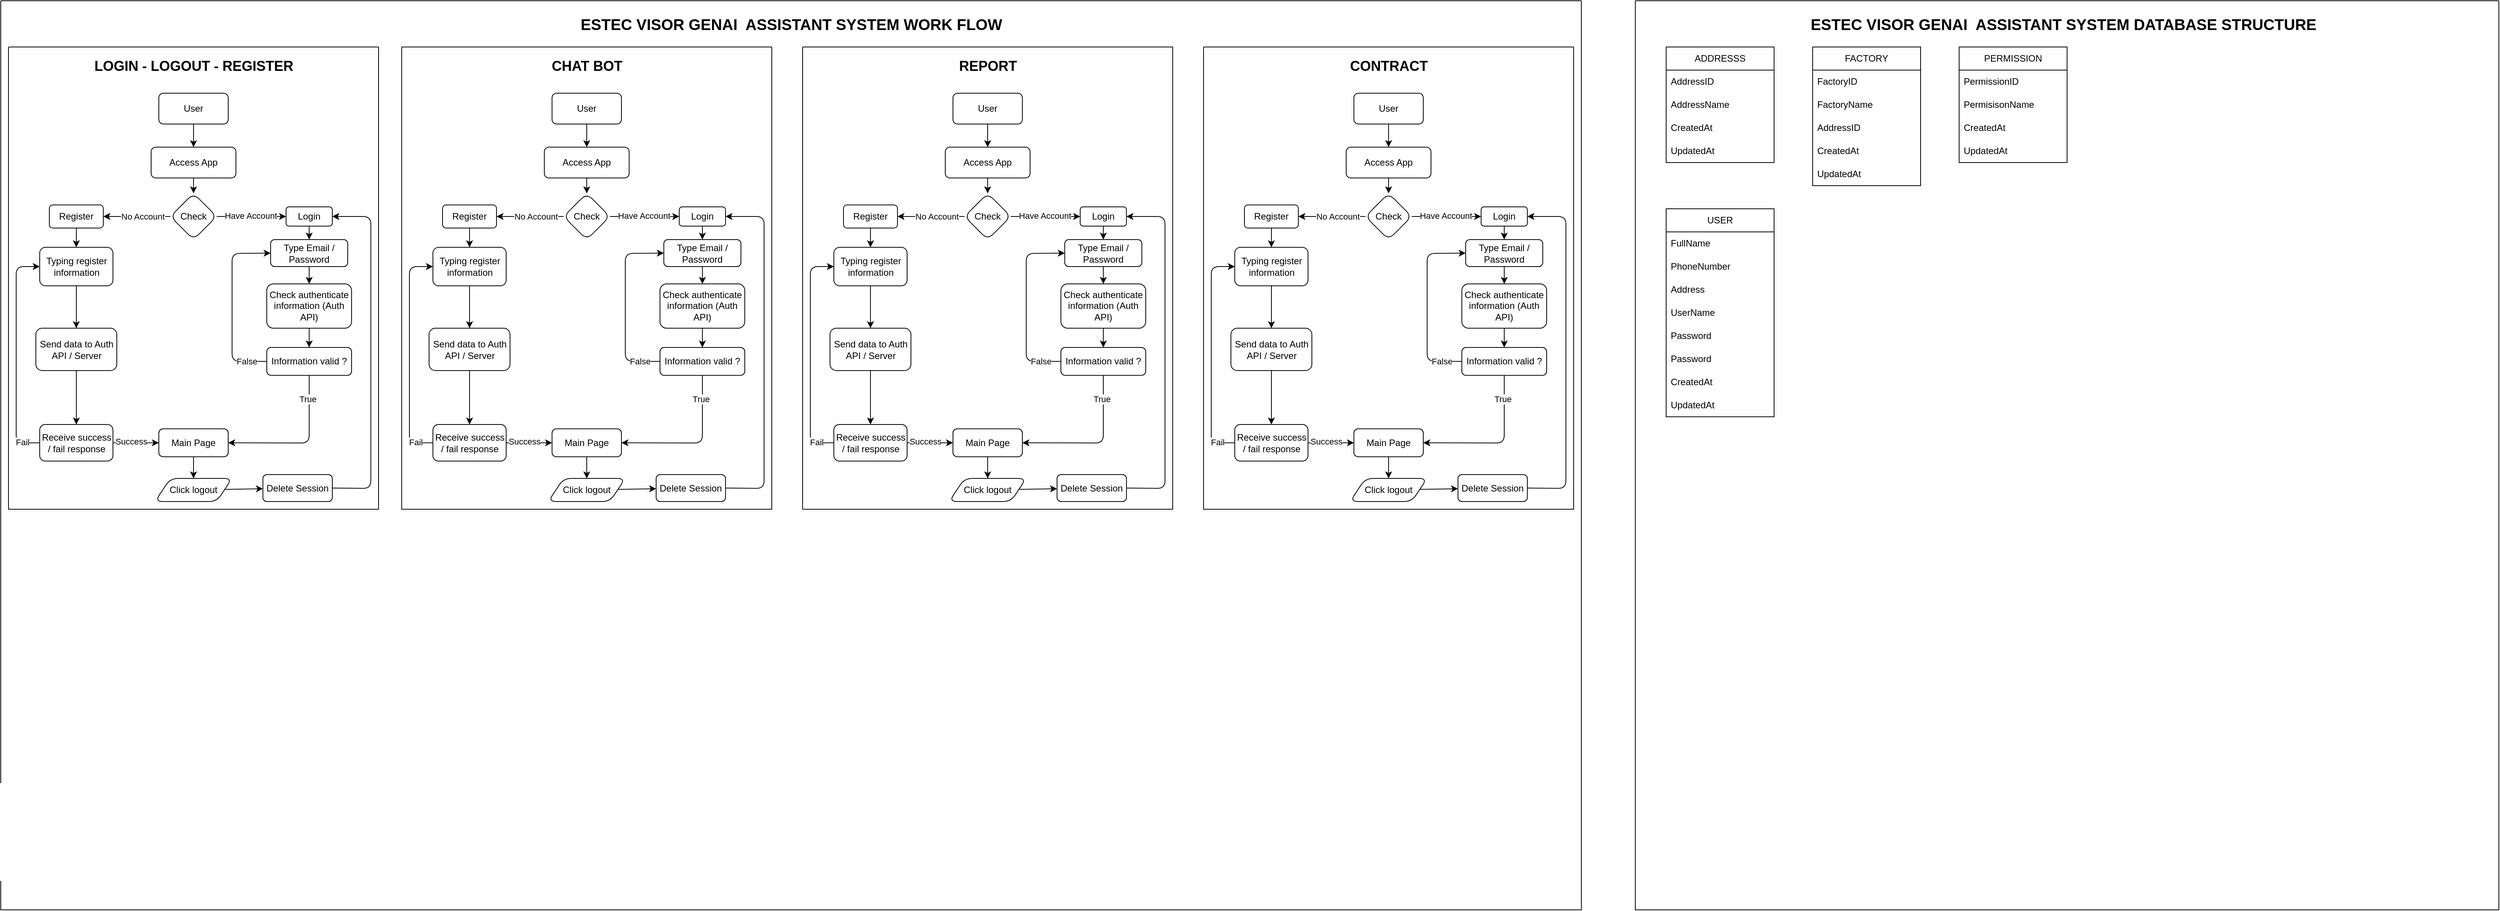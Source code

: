 <mxfile>
    <diagram id="J9UBPhOS58fvrZYenLeP" name="Page-1">
        <mxGraphModel dx="2516" dy="1060" grid="1" gridSize="10" guides="1" tooltips="1" connect="1" arrows="1" fold="1" page="1" pageScale="1" pageWidth="3300" pageHeight="4681" math="0" shadow="0">
            <root>
                <mxCell id="0"/>
                <mxCell id="1" parent="0"/>
                <mxCell id="10" value="" style="swimlane;startSize=0;fontSize=18;fontStyle=0" vertex="1" parent="1">
                    <mxGeometry x="40" y="40" width="2050" height="1180" as="geometry"/>
                </mxCell>
                <mxCell id="11" value="ESTEC VISOR GENAI&amp;nbsp; ASSISTANT SYSTEM WORK FLOW" style="text;html=1;align=center;verticalAlign=middle;resizable=0;points=[];autosize=1;strokeColor=none;fillColor=none;fontSize=20;fontStyle=1" vertex="1" parent="10">
                    <mxGeometry x="745" y="10" width="560" height="40" as="geometry"/>
                </mxCell>
                <mxCell id="12" value="" style="swimlane;startSize=0;" vertex="1" parent="10">
                    <mxGeometry x="10" y="60" width="480" height="600" as="geometry">
                        <mxRectangle x="10" y="60" width="50" height="40" as="alternateBounds"/>
                    </mxGeometry>
                </mxCell>
                <mxCell id="13" value="LOGIN - LOGOUT - REGISTER" style="text;html=1;align=center;verticalAlign=middle;resizable=0;points=[];autosize=1;strokeColor=none;fillColor=none;fontSize=18;fontStyle=1" vertex="1" parent="12">
                    <mxGeometry x="100" y="5" width="280" height="40" as="geometry"/>
                </mxCell>
                <mxCell id="16" value="" style="edgeStyle=none;html=1;" edge="1" parent="12" source="14" target="15">
                    <mxGeometry relative="1" as="geometry"/>
                </mxCell>
                <mxCell id="14" value="User" style="rounded=1;whiteSpace=wrap;html=1;" vertex="1" parent="12">
                    <mxGeometry x="195" y="60" width="90" height="40" as="geometry"/>
                </mxCell>
                <mxCell id="21" value="" style="edgeStyle=none;html=1;" edge="1" parent="12" source="15" target="20">
                    <mxGeometry relative="1" as="geometry"/>
                </mxCell>
                <mxCell id="15" value="Access App" style="rounded=1;whiteSpace=wrap;html=1;" vertex="1" parent="12">
                    <mxGeometry x="185" y="130" width="110" height="40" as="geometry"/>
                </mxCell>
                <mxCell id="23" value="" style="edgeStyle=none;html=1;" edge="1" parent="12" source="20" target="22">
                    <mxGeometry relative="1" as="geometry"/>
                </mxCell>
                <mxCell id="26" value="No Account" style="edgeLabel;html=1;align=center;verticalAlign=middle;resizable=0;points=[];" vertex="1" connectable="0" parent="23">
                    <mxGeometry x="-0.166" relative="1" as="geometry">
                        <mxPoint as="offset"/>
                    </mxGeometry>
                </mxCell>
                <mxCell id="36" value="" style="edgeStyle=none;html=1;" edge="1" parent="12" source="20" target="35">
                    <mxGeometry relative="1" as="geometry"/>
                </mxCell>
                <mxCell id="38" value="Have Account" style="edgeLabel;html=1;align=center;verticalAlign=middle;resizable=0;points=[];" vertex="1" connectable="0" parent="36">
                    <mxGeometry x="-0.027" y="1" relative="1" as="geometry">
                        <mxPoint as="offset"/>
                    </mxGeometry>
                </mxCell>
                <mxCell id="20" value="Check" style="rhombus;whiteSpace=wrap;html=1;rounded=1;" vertex="1" parent="12">
                    <mxGeometry x="210" y="190" width="60" height="60" as="geometry"/>
                </mxCell>
                <mxCell id="28" value="" style="edgeStyle=none;html=1;" edge="1" parent="12" source="22" target="27">
                    <mxGeometry relative="1" as="geometry"/>
                </mxCell>
                <mxCell id="22" value="Register" style="rounded=1;whiteSpace=wrap;html=1;" vertex="1" parent="12">
                    <mxGeometry x="53" y="205" width="70" height="30" as="geometry"/>
                </mxCell>
                <mxCell id="30" value="" style="edgeStyle=none;html=1;" edge="1" parent="12" source="27" target="29">
                    <mxGeometry relative="1" as="geometry"/>
                </mxCell>
                <mxCell id="27" value="Typing register information" style="whiteSpace=wrap;html=1;rounded=1;" vertex="1" parent="12">
                    <mxGeometry x="40.5" y="260" width="95" height="50" as="geometry"/>
                </mxCell>
                <mxCell id="32" value="" style="edgeStyle=none;html=1;" edge="1" parent="12" source="29" target="31">
                    <mxGeometry relative="1" as="geometry"/>
                </mxCell>
                <mxCell id="29" value="Send data to Auth API / Server" style="whiteSpace=wrap;html=1;rounded=1;" vertex="1" parent="12">
                    <mxGeometry x="35.5" y="365" width="105" height="55" as="geometry"/>
                </mxCell>
                <mxCell id="34" value="" style="edgeStyle=none;html=1;" edge="1" parent="12" source="31" target="33">
                    <mxGeometry relative="1" as="geometry"/>
                </mxCell>
                <mxCell id="46" value="Success" style="edgeLabel;html=1;align=center;verticalAlign=middle;resizable=0;points=[];" vertex="1" connectable="0" parent="34">
                    <mxGeometry x="-0.227" y="2" relative="1" as="geometry">
                        <mxPoint as="offset"/>
                    </mxGeometry>
                </mxCell>
                <mxCell id="31" value="Receive success / fail response" style="whiteSpace=wrap;html=1;rounded=1;" vertex="1" parent="12">
                    <mxGeometry x="40.5" y="490" width="95" height="47.5" as="geometry"/>
                </mxCell>
                <mxCell id="55" value="" style="edgeStyle=none;html=1;" edge="1" parent="12" source="33" target="54">
                    <mxGeometry relative="1" as="geometry"/>
                </mxCell>
                <mxCell id="33" value="Main Page" style="whiteSpace=wrap;html=1;rounded=1;" vertex="1" parent="12">
                    <mxGeometry x="195" y="495.63" width="90" height="36.25" as="geometry"/>
                </mxCell>
                <mxCell id="40" value="" style="edgeStyle=none;html=1;" edge="1" parent="12" source="35" target="39">
                    <mxGeometry relative="1" as="geometry"/>
                </mxCell>
                <mxCell id="35" value="Login" style="whiteSpace=wrap;html=1;rounded=1;" vertex="1" parent="12">
                    <mxGeometry x="360" y="207.5" width="60" height="25" as="geometry"/>
                </mxCell>
                <mxCell id="42" value="" style="edgeStyle=none;html=1;" edge="1" parent="12" source="39" target="41">
                    <mxGeometry relative="1" as="geometry"/>
                </mxCell>
                <mxCell id="39" value="Type Email / Password" style="whiteSpace=wrap;html=1;rounded=1;" vertex="1" parent="12">
                    <mxGeometry x="340" y="250" width="100" height="35" as="geometry"/>
                </mxCell>
                <mxCell id="44" value="" style="edgeStyle=none;html=1;" edge="1" parent="12" source="41" target="43">
                    <mxGeometry relative="1" as="geometry"/>
                </mxCell>
                <mxCell id="41" value="Check authenticate information (Auth API)" style="whiteSpace=wrap;html=1;rounded=1;" vertex="1" parent="12">
                    <mxGeometry x="335" y="307.5" width="110" height="57.5" as="geometry"/>
                </mxCell>
                <mxCell id="43" value="Information valid ?" style="whiteSpace=wrap;html=1;rounded=1;" vertex="1" parent="12">
                    <mxGeometry x="335" y="390" width="110" height="36.25" as="geometry"/>
                </mxCell>
                <mxCell id="47" value="" style="endArrow=classic;html=1;exitX=0;exitY=0.5;exitDx=0;exitDy=0;entryX=0;entryY=0.5;entryDx=0;entryDy=0;" edge="1" parent="12" source="31" target="27">
                    <mxGeometry width="50" height="50" relative="1" as="geometry">
                        <mxPoint x="150" y="450" as="sourcePoint"/>
                        <mxPoint x="200" y="400" as="targetPoint"/>
                        <Array as="points">
                            <mxPoint x="10" y="514"/>
                            <mxPoint x="10" y="285"/>
                        </Array>
                    </mxGeometry>
                </mxCell>
                <mxCell id="48" value="Fail" style="edgeLabel;html=1;align=center;verticalAlign=middle;resizable=0;points=[];" vertex="1" connectable="0" parent="47">
                    <mxGeometry x="-0.844" y="-1" relative="1" as="geometry">
                        <mxPoint as="offset"/>
                    </mxGeometry>
                </mxCell>
                <mxCell id="50" value="" style="endArrow=classic;html=1;exitX=0.5;exitY=1;exitDx=0;exitDy=0;entryX=1;entryY=0.5;entryDx=0;entryDy=0;" edge="1" parent="12" source="43" target="33">
                    <mxGeometry width="50" height="50" relative="1" as="geometry">
                        <mxPoint x="330" y="450" as="sourcePoint"/>
                        <mxPoint x="380" y="400" as="targetPoint"/>
                        <Array as="points">
                            <mxPoint x="390" y="514"/>
                        </Array>
                    </mxGeometry>
                </mxCell>
                <mxCell id="51" value="True" style="edgeLabel;html=1;align=center;verticalAlign=middle;resizable=0;points=[];" vertex="1" connectable="0" parent="50">
                    <mxGeometry x="-0.682" y="-2" relative="1" as="geometry">
                        <mxPoint as="offset"/>
                    </mxGeometry>
                </mxCell>
                <mxCell id="52" value="" style="endArrow=classic;html=1;exitX=0;exitY=0.5;exitDx=0;exitDy=0;entryX=0;entryY=0.5;entryDx=0;entryDy=0;" edge="1" parent="12" source="43" target="39">
                    <mxGeometry width="50" height="50" relative="1" as="geometry">
                        <mxPoint x="330" y="350" as="sourcePoint"/>
                        <mxPoint x="380" y="300" as="targetPoint"/>
                        <Array as="points">
                            <mxPoint x="290" y="408"/>
                            <mxPoint x="290" y="268"/>
                        </Array>
                    </mxGeometry>
                </mxCell>
                <mxCell id="53" value="False" style="edgeLabel;html=1;align=center;verticalAlign=middle;resizable=0;points=[];" vertex="1" connectable="0" parent="52">
                    <mxGeometry x="-0.778" relative="1" as="geometry">
                        <mxPoint as="offset"/>
                    </mxGeometry>
                </mxCell>
                <mxCell id="57" value="" style="edgeStyle=none;html=1;" edge="1" parent="12" source="54" target="56">
                    <mxGeometry relative="1" as="geometry"/>
                </mxCell>
                <mxCell id="54" value="Click logout" style="shape=parallelogram;perimeter=parallelogramPerimeter;whiteSpace=wrap;html=1;fixedSize=1;rounded=1;" vertex="1" parent="12">
                    <mxGeometry x="190" y="560" width="100" height="30" as="geometry"/>
                </mxCell>
                <mxCell id="56" value="Delete Session" style="whiteSpace=wrap;html=1;rounded=1;" vertex="1" parent="12">
                    <mxGeometry x="330" y="555" width="90" height="35" as="geometry"/>
                </mxCell>
                <mxCell id="58" value="" style="endArrow=classic;html=1;exitX=1;exitY=0.5;exitDx=0;exitDy=0;entryX=1;entryY=0.5;entryDx=0;entryDy=0;" edge="1" parent="12" source="56" target="35">
                    <mxGeometry width="50" height="50" relative="1" as="geometry">
                        <mxPoint x="370" y="400" as="sourcePoint"/>
                        <mxPoint x="420" y="350" as="targetPoint"/>
                        <Array as="points">
                            <mxPoint x="470" y="573"/>
                            <mxPoint x="470" y="220"/>
                        </Array>
                    </mxGeometry>
                </mxCell>
                <mxCell id="59" value="" style="swimlane;startSize=0;" vertex="1" parent="10">
                    <mxGeometry x="520" y="60" width="480" height="600" as="geometry">
                        <mxRectangle x="10" y="60" width="50" height="40" as="alternateBounds"/>
                    </mxGeometry>
                </mxCell>
                <mxCell id="60" value="CHAT BOT" style="text;html=1;align=center;verticalAlign=middle;resizable=0;points=[];autosize=1;strokeColor=none;fillColor=none;fontSize=18;fontStyle=1" vertex="1" parent="59">
                    <mxGeometry x="185" y="5" width="110" height="40" as="geometry"/>
                </mxCell>
                <mxCell id="61" value="" style="edgeStyle=none;html=1;" edge="1" parent="59" source="62" target="64">
                    <mxGeometry relative="1" as="geometry"/>
                </mxCell>
                <mxCell id="62" value="User" style="rounded=1;whiteSpace=wrap;html=1;" vertex="1" parent="59">
                    <mxGeometry x="195" y="60" width="90" height="40" as="geometry"/>
                </mxCell>
                <mxCell id="63" value="" style="edgeStyle=none;html=1;" edge="1" parent="59" source="64" target="69">
                    <mxGeometry relative="1" as="geometry"/>
                </mxCell>
                <mxCell id="64" value="Access App" style="rounded=1;whiteSpace=wrap;html=1;" vertex="1" parent="59">
                    <mxGeometry x="185" y="130" width="110" height="40" as="geometry"/>
                </mxCell>
                <mxCell id="65" value="" style="edgeStyle=none;html=1;" edge="1" parent="59" source="69" target="71">
                    <mxGeometry relative="1" as="geometry"/>
                </mxCell>
                <mxCell id="66" value="No Account" style="edgeLabel;html=1;align=center;verticalAlign=middle;resizable=0;points=[];" vertex="1" connectable="0" parent="65">
                    <mxGeometry x="-0.166" relative="1" as="geometry">
                        <mxPoint as="offset"/>
                    </mxGeometry>
                </mxCell>
                <mxCell id="67" value="" style="edgeStyle=none;html=1;" edge="1" parent="59" source="69" target="82">
                    <mxGeometry relative="1" as="geometry"/>
                </mxCell>
                <mxCell id="68" value="Have Account" style="edgeLabel;html=1;align=center;verticalAlign=middle;resizable=0;points=[];" vertex="1" connectable="0" parent="67">
                    <mxGeometry x="-0.027" y="1" relative="1" as="geometry">
                        <mxPoint as="offset"/>
                    </mxGeometry>
                </mxCell>
                <mxCell id="69" value="Check" style="rhombus;whiteSpace=wrap;html=1;rounded=1;" vertex="1" parent="59">
                    <mxGeometry x="210" y="190" width="60" height="60" as="geometry"/>
                </mxCell>
                <mxCell id="70" value="" style="edgeStyle=none;html=1;" edge="1" parent="59" source="71" target="73">
                    <mxGeometry relative="1" as="geometry"/>
                </mxCell>
                <mxCell id="71" value="Register" style="rounded=1;whiteSpace=wrap;html=1;" vertex="1" parent="59">
                    <mxGeometry x="53" y="205" width="70" height="30" as="geometry"/>
                </mxCell>
                <mxCell id="72" value="" style="edgeStyle=none;html=1;" edge="1" parent="59" source="73" target="75">
                    <mxGeometry relative="1" as="geometry"/>
                </mxCell>
                <mxCell id="73" value="Typing register information" style="whiteSpace=wrap;html=1;rounded=1;" vertex="1" parent="59">
                    <mxGeometry x="40.5" y="260" width="95" height="50" as="geometry"/>
                </mxCell>
                <mxCell id="74" value="" style="edgeStyle=none;html=1;" edge="1" parent="59" source="75" target="78">
                    <mxGeometry relative="1" as="geometry"/>
                </mxCell>
                <mxCell id="75" value="Send data to Auth API / Server" style="whiteSpace=wrap;html=1;rounded=1;" vertex="1" parent="59">
                    <mxGeometry x="35.5" y="365" width="105" height="55" as="geometry"/>
                </mxCell>
                <mxCell id="76" value="" style="edgeStyle=none;html=1;" edge="1" parent="59" source="78" target="80">
                    <mxGeometry relative="1" as="geometry"/>
                </mxCell>
                <mxCell id="77" value="Success" style="edgeLabel;html=1;align=center;verticalAlign=middle;resizable=0;points=[];" vertex="1" connectable="0" parent="76">
                    <mxGeometry x="-0.227" y="2" relative="1" as="geometry">
                        <mxPoint as="offset"/>
                    </mxGeometry>
                </mxCell>
                <mxCell id="78" value="Receive success / fail response" style="whiteSpace=wrap;html=1;rounded=1;" vertex="1" parent="59">
                    <mxGeometry x="40.5" y="490" width="95" height="47.5" as="geometry"/>
                </mxCell>
                <mxCell id="79" value="" style="edgeStyle=none;html=1;" edge="1" parent="59" source="80" target="95">
                    <mxGeometry relative="1" as="geometry"/>
                </mxCell>
                <mxCell id="80" value="Main Page" style="whiteSpace=wrap;html=1;rounded=1;" vertex="1" parent="59">
                    <mxGeometry x="195" y="495.63" width="90" height="36.25" as="geometry"/>
                </mxCell>
                <mxCell id="81" value="" style="edgeStyle=none;html=1;" edge="1" parent="59" source="82" target="84">
                    <mxGeometry relative="1" as="geometry"/>
                </mxCell>
                <mxCell id="82" value="Login" style="whiteSpace=wrap;html=1;rounded=1;" vertex="1" parent="59">
                    <mxGeometry x="360" y="207.5" width="60" height="25" as="geometry"/>
                </mxCell>
                <mxCell id="83" value="" style="edgeStyle=none;html=1;" edge="1" parent="59" source="84" target="86">
                    <mxGeometry relative="1" as="geometry"/>
                </mxCell>
                <mxCell id="84" value="Type Email / Password" style="whiteSpace=wrap;html=1;rounded=1;" vertex="1" parent="59">
                    <mxGeometry x="340" y="250" width="100" height="35" as="geometry"/>
                </mxCell>
                <mxCell id="85" value="" style="edgeStyle=none;html=1;" edge="1" parent="59" source="86" target="87">
                    <mxGeometry relative="1" as="geometry"/>
                </mxCell>
                <mxCell id="86" value="Check authenticate information (Auth API)" style="whiteSpace=wrap;html=1;rounded=1;" vertex="1" parent="59">
                    <mxGeometry x="335" y="307.5" width="110" height="57.5" as="geometry"/>
                </mxCell>
                <mxCell id="87" value="Information valid ?" style="whiteSpace=wrap;html=1;rounded=1;" vertex="1" parent="59">
                    <mxGeometry x="335" y="390" width="110" height="36.25" as="geometry"/>
                </mxCell>
                <mxCell id="88" value="" style="endArrow=classic;html=1;exitX=0;exitY=0.5;exitDx=0;exitDy=0;entryX=0;entryY=0.5;entryDx=0;entryDy=0;" edge="1" parent="59" source="78" target="73">
                    <mxGeometry width="50" height="50" relative="1" as="geometry">
                        <mxPoint x="150" y="450" as="sourcePoint"/>
                        <mxPoint x="200" y="400" as="targetPoint"/>
                        <Array as="points">
                            <mxPoint x="10" y="514"/>
                            <mxPoint x="10" y="285"/>
                        </Array>
                    </mxGeometry>
                </mxCell>
                <mxCell id="89" value="Fail" style="edgeLabel;html=1;align=center;verticalAlign=middle;resizable=0;points=[];" vertex="1" connectable="0" parent="88">
                    <mxGeometry x="-0.844" y="-1" relative="1" as="geometry">
                        <mxPoint as="offset"/>
                    </mxGeometry>
                </mxCell>
                <mxCell id="90" value="" style="endArrow=classic;html=1;exitX=0.5;exitY=1;exitDx=0;exitDy=0;entryX=1;entryY=0.5;entryDx=0;entryDy=0;" edge="1" parent="59" source="87" target="80">
                    <mxGeometry width="50" height="50" relative="1" as="geometry">
                        <mxPoint x="330" y="450" as="sourcePoint"/>
                        <mxPoint x="380" y="400" as="targetPoint"/>
                        <Array as="points">
                            <mxPoint x="390" y="514"/>
                        </Array>
                    </mxGeometry>
                </mxCell>
                <mxCell id="91" value="True" style="edgeLabel;html=1;align=center;verticalAlign=middle;resizable=0;points=[];" vertex="1" connectable="0" parent="90">
                    <mxGeometry x="-0.682" y="-2" relative="1" as="geometry">
                        <mxPoint as="offset"/>
                    </mxGeometry>
                </mxCell>
                <mxCell id="92" value="" style="endArrow=classic;html=1;exitX=0;exitY=0.5;exitDx=0;exitDy=0;entryX=0;entryY=0.5;entryDx=0;entryDy=0;" edge="1" parent="59" source="87" target="84">
                    <mxGeometry width="50" height="50" relative="1" as="geometry">
                        <mxPoint x="330" y="350" as="sourcePoint"/>
                        <mxPoint x="380" y="300" as="targetPoint"/>
                        <Array as="points">
                            <mxPoint x="290" y="408"/>
                            <mxPoint x="290" y="268"/>
                        </Array>
                    </mxGeometry>
                </mxCell>
                <mxCell id="93" value="False" style="edgeLabel;html=1;align=center;verticalAlign=middle;resizable=0;points=[];" vertex="1" connectable="0" parent="92">
                    <mxGeometry x="-0.778" relative="1" as="geometry">
                        <mxPoint as="offset"/>
                    </mxGeometry>
                </mxCell>
                <mxCell id="94" value="" style="edgeStyle=none;html=1;" edge="1" parent="59" source="95" target="96">
                    <mxGeometry relative="1" as="geometry"/>
                </mxCell>
                <mxCell id="95" value="Click logout" style="shape=parallelogram;perimeter=parallelogramPerimeter;whiteSpace=wrap;html=1;fixedSize=1;rounded=1;" vertex="1" parent="59">
                    <mxGeometry x="190" y="560" width="100" height="30" as="geometry"/>
                </mxCell>
                <mxCell id="96" value="Delete Session" style="whiteSpace=wrap;html=1;rounded=1;" vertex="1" parent="59">
                    <mxGeometry x="330" y="555" width="90" height="35" as="geometry"/>
                </mxCell>
                <mxCell id="97" value="" style="endArrow=classic;html=1;exitX=1;exitY=0.5;exitDx=0;exitDy=0;entryX=1;entryY=0.5;entryDx=0;entryDy=0;" edge="1" parent="59" source="96" target="82">
                    <mxGeometry width="50" height="50" relative="1" as="geometry">
                        <mxPoint x="370" y="400" as="sourcePoint"/>
                        <mxPoint x="420" y="350" as="targetPoint"/>
                        <Array as="points">
                            <mxPoint x="470" y="573"/>
                            <mxPoint x="470" y="220"/>
                        </Array>
                    </mxGeometry>
                </mxCell>
                <mxCell id="98" value="" style="swimlane;startSize=0;" vertex="1" parent="10">
                    <mxGeometry x="1040" y="60" width="480" height="600" as="geometry">
                        <mxRectangle x="10" y="60" width="50" height="40" as="alternateBounds"/>
                    </mxGeometry>
                </mxCell>
                <mxCell id="99" value="REPORT" style="text;html=1;align=center;verticalAlign=middle;resizable=0;points=[];autosize=1;strokeColor=none;fillColor=none;fontSize=18;fontStyle=1" vertex="1" parent="98">
                    <mxGeometry x="190" y="5" width="100" height="40" as="geometry"/>
                </mxCell>
                <mxCell id="100" value="" style="edgeStyle=none;html=1;" edge="1" parent="98" source="101" target="103">
                    <mxGeometry relative="1" as="geometry"/>
                </mxCell>
                <mxCell id="101" value="User" style="rounded=1;whiteSpace=wrap;html=1;" vertex="1" parent="98">
                    <mxGeometry x="195" y="60" width="90" height="40" as="geometry"/>
                </mxCell>
                <mxCell id="102" value="" style="edgeStyle=none;html=1;" edge="1" parent="98" source="103" target="108">
                    <mxGeometry relative="1" as="geometry"/>
                </mxCell>
                <mxCell id="103" value="Access App" style="rounded=1;whiteSpace=wrap;html=1;" vertex="1" parent="98">
                    <mxGeometry x="185" y="130" width="110" height="40" as="geometry"/>
                </mxCell>
                <mxCell id="104" value="" style="edgeStyle=none;html=1;" edge="1" parent="98" source="108" target="110">
                    <mxGeometry relative="1" as="geometry"/>
                </mxCell>
                <mxCell id="105" value="No Account" style="edgeLabel;html=1;align=center;verticalAlign=middle;resizable=0;points=[];" vertex="1" connectable="0" parent="104">
                    <mxGeometry x="-0.166" relative="1" as="geometry">
                        <mxPoint as="offset"/>
                    </mxGeometry>
                </mxCell>
                <mxCell id="106" value="" style="edgeStyle=none;html=1;" edge="1" parent="98" source="108" target="121">
                    <mxGeometry relative="1" as="geometry"/>
                </mxCell>
                <mxCell id="107" value="Have Account" style="edgeLabel;html=1;align=center;verticalAlign=middle;resizable=0;points=[];" vertex="1" connectable="0" parent="106">
                    <mxGeometry x="-0.027" y="1" relative="1" as="geometry">
                        <mxPoint as="offset"/>
                    </mxGeometry>
                </mxCell>
                <mxCell id="108" value="Check" style="rhombus;whiteSpace=wrap;html=1;rounded=1;" vertex="1" parent="98">
                    <mxGeometry x="210" y="190" width="60" height="60" as="geometry"/>
                </mxCell>
                <mxCell id="109" value="" style="edgeStyle=none;html=1;" edge="1" parent="98" source="110" target="112">
                    <mxGeometry relative="1" as="geometry"/>
                </mxCell>
                <mxCell id="110" value="Register" style="rounded=1;whiteSpace=wrap;html=1;" vertex="1" parent="98">
                    <mxGeometry x="53" y="205" width="70" height="30" as="geometry"/>
                </mxCell>
                <mxCell id="111" value="" style="edgeStyle=none;html=1;" edge="1" parent="98" source="112" target="114">
                    <mxGeometry relative="1" as="geometry"/>
                </mxCell>
                <mxCell id="112" value="Typing register information" style="whiteSpace=wrap;html=1;rounded=1;" vertex="1" parent="98">
                    <mxGeometry x="40.5" y="260" width="95" height="50" as="geometry"/>
                </mxCell>
                <mxCell id="113" value="" style="edgeStyle=none;html=1;" edge="1" parent="98" source="114" target="117">
                    <mxGeometry relative="1" as="geometry"/>
                </mxCell>
                <mxCell id="114" value="Send data to Auth API / Server" style="whiteSpace=wrap;html=1;rounded=1;" vertex="1" parent="98">
                    <mxGeometry x="35.5" y="365" width="105" height="55" as="geometry"/>
                </mxCell>
                <mxCell id="115" value="" style="edgeStyle=none;html=1;" edge="1" parent="98" source="117" target="119">
                    <mxGeometry relative="1" as="geometry"/>
                </mxCell>
                <mxCell id="116" value="Success" style="edgeLabel;html=1;align=center;verticalAlign=middle;resizable=0;points=[];" vertex="1" connectable="0" parent="115">
                    <mxGeometry x="-0.227" y="2" relative="1" as="geometry">
                        <mxPoint as="offset"/>
                    </mxGeometry>
                </mxCell>
                <mxCell id="117" value="Receive success / fail response" style="whiteSpace=wrap;html=1;rounded=1;" vertex="1" parent="98">
                    <mxGeometry x="40.5" y="490" width="95" height="47.5" as="geometry"/>
                </mxCell>
                <mxCell id="118" value="" style="edgeStyle=none;html=1;" edge="1" parent="98" source="119" target="134">
                    <mxGeometry relative="1" as="geometry"/>
                </mxCell>
                <mxCell id="119" value="Main Page" style="whiteSpace=wrap;html=1;rounded=1;" vertex="1" parent="98">
                    <mxGeometry x="195" y="495.63" width="90" height="36.25" as="geometry"/>
                </mxCell>
                <mxCell id="120" value="" style="edgeStyle=none;html=1;" edge="1" parent="98" source="121" target="123">
                    <mxGeometry relative="1" as="geometry"/>
                </mxCell>
                <mxCell id="121" value="Login" style="whiteSpace=wrap;html=1;rounded=1;" vertex="1" parent="98">
                    <mxGeometry x="360" y="207.5" width="60" height="25" as="geometry"/>
                </mxCell>
                <mxCell id="122" value="" style="edgeStyle=none;html=1;" edge="1" parent="98" source="123" target="125">
                    <mxGeometry relative="1" as="geometry"/>
                </mxCell>
                <mxCell id="123" value="Type Email / Password" style="whiteSpace=wrap;html=1;rounded=1;" vertex="1" parent="98">
                    <mxGeometry x="340" y="250" width="100" height="35" as="geometry"/>
                </mxCell>
                <mxCell id="124" value="" style="edgeStyle=none;html=1;" edge="1" parent="98" source="125" target="126">
                    <mxGeometry relative="1" as="geometry"/>
                </mxCell>
                <mxCell id="125" value="Check authenticate information (Auth API)" style="whiteSpace=wrap;html=1;rounded=1;" vertex="1" parent="98">
                    <mxGeometry x="335" y="307.5" width="110" height="57.5" as="geometry"/>
                </mxCell>
                <mxCell id="126" value="Information valid ?" style="whiteSpace=wrap;html=1;rounded=1;" vertex="1" parent="98">
                    <mxGeometry x="335" y="390" width="110" height="36.25" as="geometry"/>
                </mxCell>
                <mxCell id="127" value="" style="endArrow=classic;html=1;exitX=0;exitY=0.5;exitDx=0;exitDy=0;entryX=0;entryY=0.5;entryDx=0;entryDy=0;" edge="1" parent="98" source="117" target="112">
                    <mxGeometry width="50" height="50" relative="1" as="geometry">
                        <mxPoint x="150" y="450" as="sourcePoint"/>
                        <mxPoint x="200" y="400" as="targetPoint"/>
                        <Array as="points">
                            <mxPoint x="10" y="514"/>
                            <mxPoint x="10" y="285"/>
                        </Array>
                    </mxGeometry>
                </mxCell>
                <mxCell id="128" value="Fail" style="edgeLabel;html=1;align=center;verticalAlign=middle;resizable=0;points=[];" vertex="1" connectable="0" parent="127">
                    <mxGeometry x="-0.844" y="-1" relative="1" as="geometry">
                        <mxPoint as="offset"/>
                    </mxGeometry>
                </mxCell>
                <mxCell id="129" value="" style="endArrow=classic;html=1;exitX=0.5;exitY=1;exitDx=0;exitDy=0;entryX=1;entryY=0.5;entryDx=0;entryDy=0;" edge="1" parent="98" source="126" target="119">
                    <mxGeometry width="50" height="50" relative="1" as="geometry">
                        <mxPoint x="330" y="450" as="sourcePoint"/>
                        <mxPoint x="380" y="400" as="targetPoint"/>
                        <Array as="points">
                            <mxPoint x="390" y="514"/>
                        </Array>
                    </mxGeometry>
                </mxCell>
                <mxCell id="130" value="True" style="edgeLabel;html=1;align=center;verticalAlign=middle;resizable=0;points=[];" vertex="1" connectable="0" parent="129">
                    <mxGeometry x="-0.682" y="-2" relative="1" as="geometry">
                        <mxPoint as="offset"/>
                    </mxGeometry>
                </mxCell>
                <mxCell id="131" value="" style="endArrow=classic;html=1;exitX=0;exitY=0.5;exitDx=0;exitDy=0;entryX=0;entryY=0.5;entryDx=0;entryDy=0;" edge="1" parent="98" source="126" target="123">
                    <mxGeometry width="50" height="50" relative="1" as="geometry">
                        <mxPoint x="330" y="350" as="sourcePoint"/>
                        <mxPoint x="380" y="300" as="targetPoint"/>
                        <Array as="points">
                            <mxPoint x="290" y="408"/>
                            <mxPoint x="290" y="268"/>
                        </Array>
                    </mxGeometry>
                </mxCell>
                <mxCell id="132" value="False" style="edgeLabel;html=1;align=center;verticalAlign=middle;resizable=0;points=[];" vertex="1" connectable="0" parent="131">
                    <mxGeometry x="-0.778" relative="1" as="geometry">
                        <mxPoint as="offset"/>
                    </mxGeometry>
                </mxCell>
                <mxCell id="133" value="" style="edgeStyle=none;html=1;" edge="1" parent="98" source="134" target="135">
                    <mxGeometry relative="1" as="geometry"/>
                </mxCell>
                <mxCell id="134" value="Click logout" style="shape=parallelogram;perimeter=parallelogramPerimeter;whiteSpace=wrap;html=1;fixedSize=1;rounded=1;" vertex="1" parent="98">
                    <mxGeometry x="190" y="560" width="100" height="30" as="geometry"/>
                </mxCell>
                <mxCell id="135" value="Delete Session" style="whiteSpace=wrap;html=1;rounded=1;" vertex="1" parent="98">
                    <mxGeometry x="330" y="555" width="90" height="35" as="geometry"/>
                </mxCell>
                <mxCell id="136" value="" style="endArrow=classic;html=1;exitX=1;exitY=0.5;exitDx=0;exitDy=0;entryX=1;entryY=0.5;entryDx=0;entryDy=0;" edge="1" parent="98" source="135" target="121">
                    <mxGeometry width="50" height="50" relative="1" as="geometry">
                        <mxPoint x="370" y="400" as="sourcePoint"/>
                        <mxPoint x="420" y="350" as="targetPoint"/>
                        <Array as="points">
                            <mxPoint x="470" y="573"/>
                            <mxPoint x="470" y="220"/>
                        </Array>
                    </mxGeometry>
                </mxCell>
                <mxCell id="137" value="" style="swimlane;startSize=0;" vertex="1" parent="10">
                    <mxGeometry x="1560" y="60" width="480" height="600" as="geometry">
                        <mxRectangle x="10" y="60" width="50" height="40" as="alternateBounds"/>
                    </mxGeometry>
                </mxCell>
                <mxCell id="138" value="CONTRACT" style="text;html=1;align=center;verticalAlign=middle;resizable=0;points=[];autosize=1;strokeColor=none;fillColor=none;fontSize=18;fontStyle=1" vertex="1" parent="137">
                    <mxGeometry x="180" y="5" width="120" height="40" as="geometry"/>
                </mxCell>
                <mxCell id="139" value="" style="edgeStyle=none;html=1;" edge="1" parent="137" source="140" target="142">
                    <mxGeometry relative="1" as="geometry"/>
                </mxCell>
                <mxCell id="140" value="User" style="rounded=1;whiteSpace=wrap;html=1;" vertex="1" parent="137">
                    <mxGeometry x="195" y="60" width="90" height="40" as="geometry"/>
                </mxCell>
                <mxCell id="141" value="" style="edgeStyle=none;html=1;" edge="1" parent="137" source="142" target="147">
                    <mxGeometry relative="1" as="geometry"/>
                </mxCell>
                <mxCell id="142" value="Access App" style="rounded=1;whiteSpace=wrap;html=1;" vertex="1" parent="137">
                    <mxGeometry x="185" y="130" width="110" height="40" as="geometry"/>
                </mxCell>
                <mxCell id="143" value="" style="edgeStyle=none;html=1;" edge="1" parent="137" source="147" target="149">
                    <mxGeometry relative="1" as="geometry"/>
                </mxCell>
                <mxCell id="144" value="No Account" style="edgeLabel;html=1;align=center;verticalAlign=middle;resizable=0;points=[];" vertex="1" connectable="0" parent="143">
                    <mxGeometry x="-0.166" relative="1" as="geometry">
                        <mxPoint as="offset"/>
                    </mxGeometry>
                </mxCell>
                <mxCell id="145" value="" style="edgeStyle=none;html=1;" edge="1" parent="137" source="147" target="160">
                    <mxGeometry relative="1" as="geometry"/>
                </mxCell>
                <mxCell id="146" value="Have Account" style="edgeLabel;html=1;align=center;verticalAlign=middle;resizable=0;points=[];" vertex="1" connectable="0" parent="145">
                    <mxGeometry x="-0.027" y="1" relative="1" as="geometry">
                        <mxPoint as="offset"/>
                    </mxGeometry>
                </mxCell>
                <mxCell id="147" value="Check" style="rhombus;whiteSpace=wrap;html=1;rounded=1;" vertex="1" parent="137">
                    <mxGeometry x="210" y="190" width="60" height="60" as="geometry"/>
                </mxCell>
                <mxCell id="148" value="" style="edgeStyle=none;html=1;" edge="1" parent="137" source="149" target="151">
                    <mxGeometry relative="1" as="geometry"/>
                </mxCell>
                <mxCell id="149" value="Register" style="rounded=1;whiteSpace=wrap;html=1;" vertex="1" parent="137">
                    <mxGeometry x="53" y="205" width="70" height="30" as="geometry"/>
                </mxCell>
                <mxCell id="150" value="" style="edgeStyle=none;html=1;" edge="1" parent="137" source="151" target="153">
                    <mxGeometry relative="1" as="geometry"/>
                </mxCell>
                <mxCell id="151" value="Typing register information" style="whiteSpace=wrap;html=1;rounded=1;" vertex="1" parent="137">
                    <mxGeometry x="40.5" y="260" width="95" height="50" as="geometry"/>
                </mxCell>
                <mxCell id="152" value="" style="edgeStyle=none;html=1;" edge="1" parent="137" source="153" target="156">
                    <mxGeometry relative="1" as="geometry"/>
                </mxCell>
                <mxCell id="153" value="Send data to Auth API / Server" style="whiteSpace=wrap;html=1;rounded=1;" vertex="1" parent="137">
                    <mxGeometry x="35.5" y="365" width="105" height="55" as="geometry"/>
                </mxCell>
                <mxCell id="154" value="" style="edgeStyle=none;html=1;" edge="1" parent="137" source="156" target="158">
                    <mxGeometry relative="1" as="geometry"/>
                </mxCell>
                <mxCell id="155" value="Success" style="edgeLabel;html=1;align=center;verticalAlign=middle;resizable=0;points=[];" vertex="1" connectable="0" parent="154">
                    <mxGeometry x="-0.227" y="2" relative="1" as="geometry">
                        <mxPoint as="offset"/>
                    </mxGeometry>
                </mxCell>
                <mxCell id="156" value="Receive success / fail response" style="whiteSpace=wrap;html=1;rounded=1;" vertex="1" parent="137">
                    <mxGeometry x="40.5" y="490" width="95" height="47.5" as="geometry"/>
                </mxCell>
                <mxCell id="157" value="" style="edgeStyle=none;html=1;" edge="1" parent="137" source="158" target="173">
                    <mxGeometry relative="1" as="geometry"/>
                </mxCell>
                <mxCell id="158" value="Main Page" style="whiteSpace=wrap;html=1;rounded=1;" vertex="1" parent="137">
                    <mxGeometry x="195" y="495.63" width="90" height="36.25" as="geometry"/>
                </mxCell>
                <mxCell id="159" value="" style="edgeStyle=none;html=1;" edge="1" parent="137" source="160" target="162">
                    <mxGeometry relative="1" as="geometry"/>
                </mxCell>
                <mxCell id="160" value="Login" style="whiteSpace=wrap;html=1;rounded=1;" vertex="1" parent="137">
                    <mxGeometry x="360" y="207.5" width="60" height="25" as="geometry"/>
                </mxCell>
                <mxCell id="161" value="" style="edgeStyle=none;html=1;" edge="1" parent="137" source="162" target="164">
                    <mxGeometry relative="1" as="geometry"/>
                </mxCell>
                <mxCell id="162" value="Type Email / Password" style="whiteSpace=wrap;html=1;rounded=1;" vertex="1" parent="137">
                    <mxGeometry x="340" y="250" width="100" height="35" as="geometry"/>
                </mxCell>
                <mxCell id="163" value="" style="edgeStyle=none;html=1;" edge="1" parent="137" source="164" target="165">
                    <mxGeometry relative="1" as="geometry"/>
                </mxCell>
                <mxCell id="164" value="Check authenticate information (Auth API)" style="whiteSpace=wrap;html=1;rounded=1;" vertex="1" parent="137">
                    <mxGeometry x="335" y="307.5" width="110" height="57.5" as="geometry"/>
                </mxCell>
                <mxCell id="165" value="Information valid ?" style="whiteSpace=wrap;html=1;rounded=1;" vertex="1" parent="137">
                    <mxGeometry x="335" y="390" width="110" height="36.25" as="geometry"/>
                </mxCell>
                <mxCell id="166" value="" style="endArrow=classic;html=1;exitX=0;exitY=0.5;exitDx=0;exitDy=0;entryX=0;entryY=0.5;entryDx=0;entryDy=0;" edge="1" parent="137" source="156" target="151">
                    <mxGeometry width="50" height="50" relative="1" as="geometry">
                        <mxPoint x="150" y="450" as="sourcePoint"/>
                        <mxPoint x="200" y="400" as="targetPoint"/>
                        <Array as="points">
                            <mxPoint x="10" y="514"/>
                            <mxPoint x="10" y="285"/>
                        </Array>
                    </mxGeometry>
                </mxCell>
                <mxCell id="167" value="Fail" style="edgeLabel;html=1;align=center;verticalAlign=middle;resizable=0;points=[];" vertex="1" connectable="0" parent="166">
                    <mxGeometry x="-0.844" y="-1" relative="1" as="geometry">
                        <mxPoint as="offset"/>
                    </mxGeometry>
                </mxCell>
                <mxCell id="168" value="" style="endArrow=classic;html=1;exitX=0.5;exitY=1;exitDx=0;exitDy=0;entryX=1;entryY=0.5;entryDx=0;entryDy=0;" edge="1" parent="137" source="165" target="158">
                    <mxGeometry width="50" height="50" relative="1" as="geometry">
                        <mxPoint x="330" y="450" as="sourcePoint"/>
                        <mxPoint x="380" y="400" as="targetPoint"/>
                        <Array as="points">
                            <mxPoint x="390" y="514"/>
                        </Array>
                    </mxGeometry>
                </mxCell>
                <mxCell id="169" value="True" style="edgeLabel;html=1;align=center;verticalAlign=middle;resizable=0;points=[];" vertex="1" connectable="0" parent="168">
                    <mxGeometry x="-0.682" y="-2" relative="1" as="geometry">
                        <mxPoint as="offset"/>
                    </mxGeometry>
                </mxCell>
                <mxCell id="170" value="" style="endArrow=classic;html=1;exitX=0;exitY=0.5;exitDx=0;exitDy=0;entryX=0;entryY=0.5;entryDx=0;entryDy=0;" edge="1" parent="137" source="165" target="162">
                    <mxGeometry width="50" height="50" relative="1" as="geometry">
                        <mxPoint x="330" y="350" as="sourcePoint"/>
                        <mxPoint x="380" y="300" as="targetPoint"/>
                        <Array as="points">
                            <mxPoint x="290" y="408"/>
                            <mxPoint x="290" y="268"/>
                        </Array>
                    </mxGeometry>
                </mxCell>
                <mxCell id="171" value="False" style="edgeLabel;html=1;align=center;verticalAlign=middle;resizable=0;points=[];" vertex="1" connectable="0" parent="170">
                    <mxGeometry x="-0.778" relative="1" as="geometry">
                        <mxPoint as="offset"/>
                    </mxGeometry>
                </mxCell>
                <mxCell id="172" value="" style="edgeStyle=none;html=1;" edge="1" parent="137" source="173" target="174">
                    <mxGeometry relative="1" as="geometry"/>
                </mxCell>
                <mxCell id="173" value="Click logout" style="shape=parallelogram;perimeter=parallelogramPerimeter;whiteSpace=wrap;html=1;fixedSize=1;rounded=1;" vertex="1" parent="137">
                    <mxGeometry x="190" y="560" width="100" height="30" as="geometry"/>
                </mxCell>
                <mxCell id="174" value="Delete Session" style="whiteSpace=wrap;html=1;rounded=1;" vertex="1" parent="137">
                    <mxGeometry x="330" y="555" width="90" height="35" as="geometry"/>
                </mxCell>
                <mxCell id="175" value="" style="endArrow=classic;html=1;exitX=1;exitY=0.5;exitDx=0;exitDy=0;entryX=1;entryY=0.5;entryDx=0;entryDy=0;" edge="1" parent="137" source="174" target="160">
                    <mxGeometry width="50" height="50" relative="1" as="geometry">
                        <mxPoint x="370" y="400" as="sourcePoint"/>
                        <mxPoint x="420" y="350" as="targetPoint"/>
                        <Array as="points">
                            <mxPoint x="470" y="573"/>
                            <mxPoint x="470" y="220"/>
                        </Array>
                    </mxGeometry>
                </mxCell>
                <mxCell id="176" value="" style="swimlane;startSize=0;fontSize=18;fontStyle=0" vertex="1" parent="1">
                    <mxGeometry x="2160" y="40" width="1120" height="1180" as="geometry"/>
                </mxCell>
                <mxCell id="177" value="ESTEC VISOR GENAI&amp;nbsp; ASSISTANT SYSTEM DATABASE STRUCTURE" style="text;html=1;align=center;verticalAlign=middle;resizable=0;points=[];autosize=1;strokeColor=none;fillColor=none;fontSize=20;fontStyle=1" vertex="1" parent="176">
                    <mxGeometry x="220" y="10" width="670" height="40" as="geometry"/>
                </mxCell>
                <mxCell id="334" value="USER" style="swimlane;fontStyle=0;childLayout=stackLayout;horizontal=1;startSize=30;horizontalStack=0;resizeParent=1;resizeParentMax=0;resizeLast=0;collapsible=1;marginBottom=0;whiteSpace=wrap;html=1;" vertex="1" parent="176">
                    <mxGeometry x="40" y="270" width="140" height="270" as="geometry"/>
                </mxCell>
                <mxCell id="335" value="FullName" style="text;strokeColor=none;fillColor=none;align=left;verticalAlign=middle;spacingLeft=4;spacingRight=4;overflow=hidden;points=[[0,0.5],[1,0.5]];portConstraint=eastwest;rotatable=0;whiteSpace=wrap;html=1;" vertex="1" parent="334">
                    <mxGeometry y="30" width="140" height="30" as="geometry"/>
                </mxCell>
                <mxCell id="354" value="PhoneNumber" style="text;strokeColor=none;fillColor=none;align=left;verticalAlign=middle;spacingLeft=4;spacingRight=4;overflow=hidden;points=[[0,0.5],[1,0.5]];portConstraint=eastwest;rotatable=0;whiteSpace=wrap;html=1;" vertex="1" parent="334">
                    <mxGeometry y="60" width="140" height="30" as="geometry"/>
                </mxCell>
                <mxCell id="355" value="Address" style="text;strokeColor=none;fillColor=none;align=left;verticalAlign=middle;spacingLeft=4;spacingRight=4;overflow=hidden;points=[[0,0.5],[1,0.5]];portConstraint=eastwest;rotatable=0;whiteSpace=wrap;html=1;" vertex="1" parent="334">
                    <mxGeometry y="90" width="140" height="30" as="geometry"/>
                </mxCell>
                <mxCell id="336" value="UserName" style="text;strokeColor=none;fillColor=none;align=left;verticalAlign=middle;spacingLeft=4;spacingRight=4;overflow=hidden;points=[[0,0.5],[1,0.5]];portConstraint=eastwest;rotatable=0;whiteSpace=wrap;html=1;" vertex="1" parent="334">
                    <mxGeometry y="120" width="140" height="30" as="geometry"/>
                </mxCell>
                <mxCell id="337" value="Password" style="text;strokeColor=none;fillColor=none;align=left;verticalAlign=middle;spacingLeft=4;spacingRight=4;overflow=hidden;points=[[0,0.5],[1,0.5]];portConstraint=eastwest;rotatable=0;whiteSpace=wrap;html=1;" vertex="1" parent="334">
                    <mxGeometry y="150" width="140" height="30" as="geometry"/>
                </mxCell>
                <mxCell id="338" value="Password" style="text;strokeColor=none;fillColor=none;align=left;verticalAlign=middle;spacingLeft=4;spacingRight=4;overflow=hidden;points=[[0,0.5],[1,0.5]];portConstraint=eastwest;rotatable=0;whiteSpace=wrap;html=1;" vertex="1" parent="334">
                    <mxGeometry y="180" width="140" height="30" as="geometry"/>
                </mxCell>
                <mxCell id="345" value="CreatedAt" style="text;strokeColor=none;fillColor=none;align=left;verticalAlign=middle;spacingLeft=4;spacingRight=4;overflow=hidden;points=[[0,0.5],[1,0.5]];portConstraint=eastwest;rotatable=0;whiteSpace=wrap;html=1;" vertex="1" parent="334">
                    <mxGeometry y="210" width="140" height="30" as="geometry"/>
                </mxCell>
                <mxCell id="346" value="UpdatedAt" style="text;strokeColor=none;fillColor=none;align=left;verticalAlign=middle;spacingLeft=4;spacingRight=4;overflow=hidden;points=[[0,0.5],[1,0.5]];portConstraint=eastwest;rotatable=0;whiteSpace=wrap;html=1;" vertex="1" parent="334">
                    <mxGeometry y="240" width="140" height="30" as="geometry"/>
                </mxCell>
                <mxCell id="339" value="FACTORY" style="swimlane;fontStyle=0;childLayout=stackLayout;horizontal=1;startSize=30;horizontalStack=0;resizeParent=1;resizeParentMax=0;resizeLast=0;collapsible=1;marginBottom=0;whiteSpace=wrap;html=1;" vertex="1" parent="176">
                    <mxGeometry x="230" y="60" width="140" height="180" as="geometry"/>
                </mxCell>
                <mxCell id="340" value="FactoryID" style="text;strokeColor=none;fillColor=none;align=left;verticalAlign=middle;spacingLeft=4;spacingRight=4;overflow=hidden;points=[[0,0.5],[1,0.5]];portConstraint=eastwest;rotatable=0;whiteSpace=wrap;html=1;" vertex="1" parent="339">
                    <mxGeometry y="30" width="140" height="30" as="geometry"/>
                </mxCell>
                <mxCell id="341" value="FactoryName" style="text;strokeColor=none;fillColor=none;align=left;verticalAlign=middle;spacingLeft=4;spacingRight=4;overflow=hidden;points=[[0,0.5],[1,0.5]];portConstraint=eastwest;rotatable=0;whiteSpace=wrap;html=1;" vertex="1" parent="339">
                    <mxGeometry y="60" width="140" height="30" as="geometry"/>
                </mxCell>
                <mxCell id="353" value="AddressID" style="text;strokeColor=none;fillColor=none;align=left;verticalAlign=middle;spacingLeft=4;spacingRight=4;overflow=hidden;points=[[0,0.5],[1,0.5]];portConstraint=eastwest;rotatable=0;whiteSpace=wrap;html=1;" vertex="1" parent="339">
                    <mxGeometry y="90" width="140" height="30" as="geometry"/>
                </mxCell>
                <mxCell id="343" value="CreatedAt" style="text;strokeColor=none;fillColor=none;align=left;verticalAlign=middle;spacingLeft=4;spacingRight=4;overflow=hidden;points=[[0,0.5],[1,0.5]];portConstraint=eastwest;rotatable=0;whiteSpace=wrap;html=1;" vertex="1" parent="339">
                    <mxGeometry y="120" width="140" height="30" as="geometry"/>
                </mxCell>
                <mxCell id="344" value="UpdatedAt" style="text;strokeColor=none;fillColor=none;align=left;verticalAlign=middle;spacingLeft=4;spacingRight=4;overflow=hidden;points=[[0,0.5],[1,0.5]];portConstraint=eastwest;rotatable=0;whiteSpace=wrap;html=1;" vertex="1" parent="339">
                    <mxGeometry y="150" width="140" height="30" as="geometry"/>
                </mxCell>
                <mxCell id="347" value="ADDRESSS" style="swimlane;fontStyle=0;childLayout=stackLayout;horizontal=1;startSize=30;horizontalStack=0;resizeParent=1;resizeParentMax=0;resizeLast=0;collapsible=1;marginBottom=0;whiteSpace=wrap;html=1;" vertex="1" parent="176">
                    <mxGeometry x="40" y="60" width="140" height="150" as="geometry"/>
                </mxCell>
                <mxCell id="348" value="AddressID" style="text;strokeColor=none;fillColor=none;align=left;verticalAlign=middle;spacingLeft=4;spacingRight=4;overflow=hidden;points=[[0,0.5],[1,0.5]];portConstraint=eastwest;rotatable=0;whiteSpace=wrap;html=1;" vertex="1" parent="347">
                    <mxGeometry y="30" width="140" height="30" as="geometry"/>
                </mxCell>
                <mxCell id="349" value="AddressName" style="text;strokeColor=none;fillColor=none;align=left;verticalAlign=middle;spacingLeft=4;spacingRight=4;overflow=hidden;points=[[0,0.5],[1,0.5]];portConstraint=eastwest;rotatable=0;whiteSpace=wrap;html=1;" vertex="1" parent="347">
                    <mxGeometry y="60" width="140" height="30" as="geometry"/>
                </mxCell>
                <mxCell id="351" value="CreatedAt" style="text;strokeColor=none;fillColor=none;align=left;verticalAlign=middle;spacingLeft=4;spacingRight=4;overflow=hidden;points=[[0,0.5],[1,0.5]];portConstraint=eastwest;rotatable=0;whiteSpace=wrap;html=1;" vertex="1" parent="347">
                    <mxGeometry y="90" width="140" height="30" as="geometry"/>
                </mxCell>
                <mxCell id="352" value="UpdatedAt" style="text;strokeColor=none;fillColor=none;align=left;verticalAlign=middle;spacingLeft=4;spacingRight=4;overflow=hidden;points=[[0,0.5],[1,0.5]];portConstraint=eastwest;rotatable=0;whiteSpace=wrap;html=1;" vertex="1" parent="347">
                    <mxGeometry y="120" width="140" height="30" as="geometry"/>
                </mxCell>
                <mxCell id="356" value="PERMISSION" style="swimlane;fontStyle=0;childLayout=stackLayout;horizontal=1;startSize=30;horizontalStack=0;resizeParent=1;resizeParentMax=0;resizeLast=0;collapsible=1;marginBottom=0;whiteSpace=wrap;html=1;" vertex="1" parent="176">
                    <mxGeometry x="420" y="60" width="140" height="150" as="geometry"/>
                </mxCell>
                <mxCell id="357" value="PermissionID" style="text;strokeColor=none;fillColor=none;align=left;verticalAlign=middle;spacingLeft=4;spacingRight=4;overflow=hidden;points=[[0,0.5],[1,0.5]];portConstraint=eastwest;rotatable=0;whiteSpace=wrap;html=1;" vertex="1" parent="356">
                    <mxGeometry y="30" width="140" height="30" as="geometry"/>
                </mxCell>
                <mxCell id="358" value="PermisisonName" style="text;strokeColor=none;fillColor=none;align=left;verticalAlign=middle;spacingLeft=4;spacingRight=4;overflow=hidden;points=[[0,0.5],[1,0.5]];portConstraint=eastwest;rotatable=0;whiteSpace=wrap;html=1;" vertex="1" parent="356">
                    <mxGeometry y="60" width="140" height="30" as="geometry"/>
                </mxCell>
                <mxCell id="360" value="CreatedAt" style="text;strokeColor=none;fillColor=none;align=left;verticalAlign=middle;spacingLeft=4;spacingRight=4;overflow=hidden;points=[[0,0.5],[1,0.5]];portConstraint=eastwest;rotatable=0;whiteSpace=wrap;html=1;" vertex="1" parent="356">
                    <mxGeometry y="90" width="140" height="30" as="geometry"/>
                </mxCell>
                <mxCell id="361" value="UpdatedAt" style="text;strokeColor=none;fillColor=none;align=left;verticalAlign=middle;spacingLeft=4;spacingRight=4;overflow=hidden;points=[[0,0.5],[1,0.5]];portConstraint=eastwest;rotatable=0;whiteSpace=wrap;html=1;" vertex="1" parent="356">
                    <mxGeometry y="120" width="140" height="30" as="geometry"/>
                </mxCell>
            </root>
        </mxGraphModel>
    </diagram>
</mxfile>